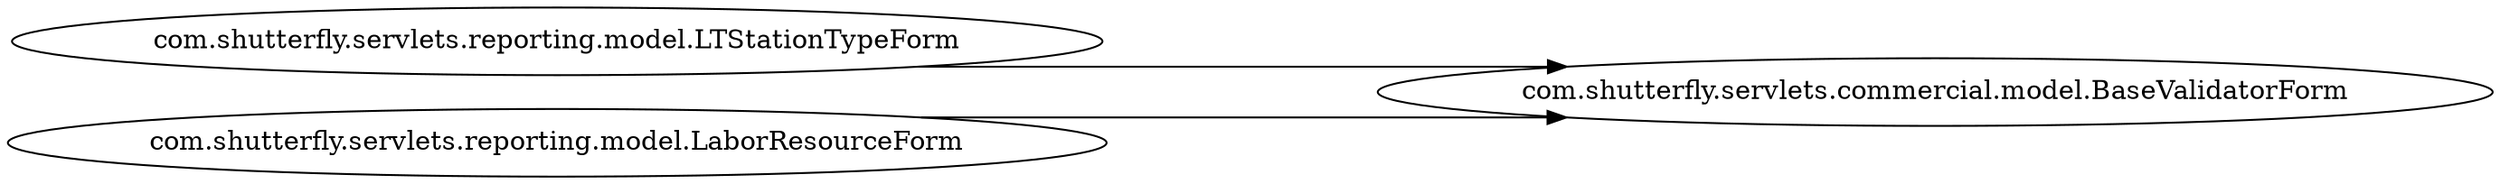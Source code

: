 digraph dependencyGraph {
 concentrate=true;
 rankdir="LR"; 
ranksep="2.0";
"com.shutterfly.servlets.reporting.model.LTStationTypeForm"; 
"com.shutterfly.servlets.reporting.model.LTStationTypeForm"->"com.shutterfly.servlets.commercial.model.BaseValidatorForm";
"com.shutterfly.servlets.reporting.model.LaborResourceForm"; 
"com.shutterfly.servlets.reporting.model.LaborResourceForm"->"com.shutterfly.servlets.commercial.model.BaseValidatorForm";
splines="ortho";
}